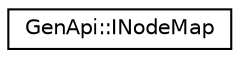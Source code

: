 digraph "Graphical Class Hierarchy"
{
  edge [fontname="Helvetica",fontsize="10",labelfontname="Helvetica",labelfontsize="10"];
  node [fontname="Helvetica",fontsize="10",shape=record];
  rankdir="LR";
  Node1 [label="GenApi::INodeMap",height=0.2,width=0.4,color="black", fillcolor="white", style="filled",URL="$struct_gen_api_1_1_i_node_map.html",tooltip="Interface to access the node map. "];
}

